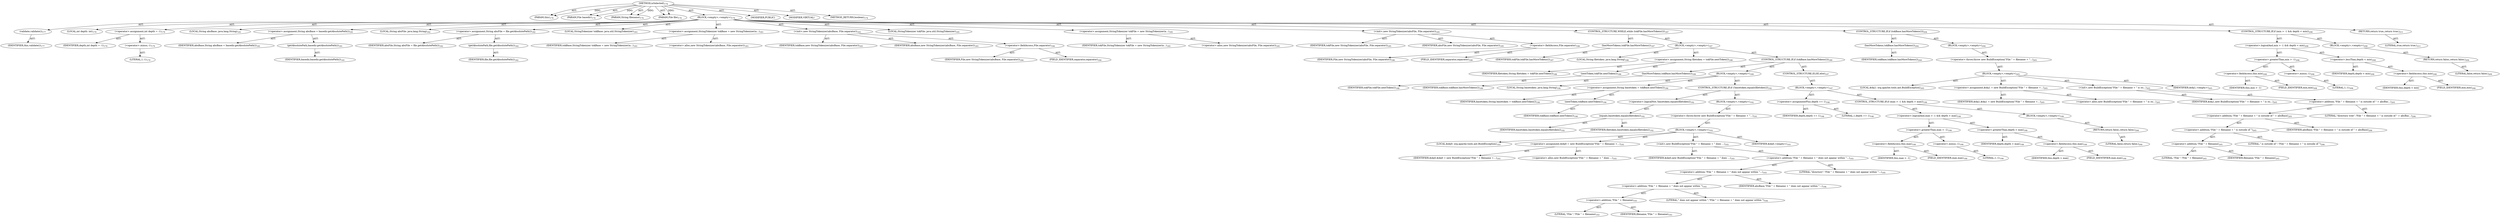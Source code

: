 digraph "isSelected" {  
"111669149702" [label = <(METHOD,isSelected)<SUB>174</SUB>> ]
"115964116996" [label = <(PARAM,this)<SUB>174</SUB>> ]
"115964117002" [label = <(PARAM,File basedir)<SUB>174</SUB>> ]
"115964117003" [label = <(PARAM,String filename)<SUB>174</SUB>> ]
"115964117004" [label = <(PARAM,File file)<SUB>174</SUB>> ]
"25769803794" [label = <(BLOCK,&lt;empty&gt;,&lt;empty&gt;)<SUB>174</SUB>> ]
"30064771138" [label = <(validate,validate())<SUB>177</SUB>> ]
"68719476745" [label = <(IDENTIFIER,this,validate())<SUB>177</SUB>> ]
"94489280515" [label = <(LOCAL,int depth: int)<SUB>179</SUB>> ]
"30064771139" [label = <(&lt;operator&gt;.assignment,int depth = -1)<SUB>179</SUB>> ]
"68719476787" [label = <(IDENTIFIER,depth,int depth = -1)<SUB>179</SUB>> ]
"30064771140" [label = <(&lt;operator&gt;.minus,-1)<SUB>179</SUB>> ]
"90194313232" [label = <(LITERAL,1,-1)<SUB>179</SUB>> ]
"94489280516" [label = <(LOCAL,String absBase: java.lang.String)<SUB>181</SUB>> ]
"30064771141" [label = <(&lt;operator&gt;.assignment,String absBase = basedir.getAbsolutePath())<SUB>181</SUB>> ]
"68719476788" [label = <(IDENTIFIER,absBase,String absBase = basedir.getAbsolutePath())<SUB>181</SUB>> ]
"30064771142" [label = <(getAbsolutePath,basedir.getAbsolutePath())<SUB>181</SUB>> ]
"68719476789" [label = <(IDENTIFIER,basedir,basedir.getAbsolutePath())<SUB>181</SUB>> ]
"94489280517" [label = <(LOCAL,String absFile: java.lang.String)<SUB>182</SUB>> ]
"30064771143" [label = <(&lt;operator&gt;.assignment,String absFile = file.getAbsolutePath())<SUB>182</SUB>> ]
"68719476790" [label = <(IDENTIFIER,absFile,String absFile = file.getAbsolutePath())<SUB>182</SUB>> ]
"30064771144" [label = <(getAbsolutePath,file.getAbsolutePath())<SUB>182</SUB>> ]
"68719476791" [label = <(IDENTIFIER,file,file.getAbsolutePath())<SUB>182</SUB>> ]
"94489280518" [label = <(LOCAL,StringTokenizer tokBase: java.util.StringTokenizer)<SUB>183</SUB>> ]
"30064771145" [label = <(&lt;operator&gt;.assignment,StringTokenizer tokBase = new StringTokenizer(a...)<SUB>183</SUB>> ]
"68719476792" [label = <(IDENTIFIER,tokBase,StringTokenizer tokBase = new StringTokenizer(a...)<SUB>183</SUB>> ]
"30064771146" [label = <(&lt;operator&gt;.alloc,new StringTokenizer(absBase, File.separator))<SUB>183</SUB>> ]
"30064771147" [label = <(&lt;init&gt;,new StringTokenizer(absBase, File.separator))<SUB>183</SUB>> ]
"68719476793" [label = <(IDENTIFIER,tokBase,new StringTokenizer(absBase, File.separator))<SUB>183</SUB>> ]
"68719476794" [label = <(IDENTIFIER,absBase,new StringTokenizer(absBase, File.separator))<SUB>183</SUB>> ]
"30064771148" [label = <(&lt;operator&gt;.fieldAccess,File.separator)<SUB>184</SUB>> ]
"68719476795" [label = <(IDENTIFIER,File,new StringTokenizer(absBase, File.separator))<SUB>184</SUB>> ]
"55834574862" [label = <(FIELD_IDENTIFIER,separator,separator)<SUB>184</SUB>> ]
"94489280519" [label = <(LOCAL,StringTokenizer tokFile: java.util.StringTokenizer)<SUB>185</SUB>> ]
"30064771149" [label = <(&lt;operator&gt;.assignment,StringTokenizer tokFile = new StringTokenizer(a...)<SUB>185</SUB>> ]
"68719476796" [label = <(IDENTIFIER,tokFile,StringTokenizer tokFile = new StringTokenizer(a...)<SUB>185</SUB>> ]
"30064771150" [label = <(&lt;operator&gt;.alloc,new StringTokenizer(absFile, File.separator))<SUB>185</SUB>> ]
"30064771151" [label = <(&lt;init&gt;,new StringTokenizer(absFile, File.separator))<SUB>185</SUB>> ]
"68719476797" [label = <(IDENTIFIER,tokFile,new StringTokenizer(absFile, File.separator))<SUB>185</SUB>> ]
"68719476798" [label = <(IDENTIFIER,absFile,new StringTokenizer(absFile, File.separator))<SUB>185</SUB>> ]
"30064771152" [label = <(&lt;operator&gt;.fieldAccess,File.separator)<SUB>186</SUB>> ]
"68719476799" [label = <(IDENTIFIER,File,new StringTokenizer(absFile, File.separator))<SUB>186</SUB>> ]
"55834574863" [label = <(FIELD_IDENTIFIER,separator,separator)<SUB>186</SUB>> ]
"47244640268" [label = <(CONTROL_STRUCTURE,WHILE,while (tokFile.hasMoreTokens()))<SUB>187</SUB>> ]
"30064771153" [label = <(hasMoreTokens,tokFile.hasMoreTokens())<SUB>187</SUB>> ]
"68719476800" [label = <(IDENTIFIER,tokFile,tokFile.hasMoreTokens())<SUB>187</SUB>> ]
"25769803795" [label = <(BLOCK,&lt;empty&gt;,&lt;empty&gt;)<SUB>187</SUB>> ]
"94489280520" [label = <(LOCAL,String filetoken: java.lang.String)<SUB>188</SUB>> ]
"30064771154" [label = <(&lt;operator&gt;.assignment,String filetoken = tokFile.nextToken())<SUB>188</SUB>> ]
"68719476801" [label = <(IDENTIFIER,filetoken,String filetoken = tokFile.nextToken())<SUB>188</SUB>> ]
"30064771155" [label = <(nextToken,tokFile.nextToken())<SUB>188</SUB>> ]
"68719476802" [label = <(IDENTIFIER,tokFile,tokFile.nextToken())<SUB>188</SUB>> ]
"47244640269" [label = <(CONTROL_STRUCTURE,IF,if (tokBase.hasMoreTokens()))<SUB>189</SUB>> ]
"30064771156" [label = <(hasMoreTokens,tokBase.hasMoreTokens())<SUB>189</SUB>> ]
"68719476803" [label = <(IDENTIFIER,tokBase,tokBase.hasMoreTokens())<SUB>189</SUB>> ]
"25769803796" [label = <(BLOCK,&lt;empty&gt;,&lt;empty&gt;)<SUB>189</SUB>> ]
"94489280521" [label = <(LOCAL,String basetoken: java.lang.String)<SUB>190</SUB>> ]
"30064771157" [label = <(&lt;operator&gt;.assignment,String basetoken = tokBase.nextToken())<SUB>190</SUB>> ]
"68719476804" [label = <(IDENTIFIER,basetoken,String basetoken = tokBase.nextToken())<SUB>190</SUB>> ]
"30064771158" [label = <(nextToken,tokBase.nextToken())<SUB>190</SUB>> ]
"68719476805" [label = <(IDENTIFIER,tokBase,tokBase.nextToken())<SUB>190</SUB>> ]
"47244640270" [label = <(CONTROL_STRUCTURE,IF,if (!basetoken.equals(filetoken)))<SUB>192</SUB>> ]
"30064771159" [label = <(&lt;operator&gt;.logicalNot,!basetoken.equals(filetoken))<SUB>192</SUB>> ]
"30064771160" [label = <(equals,basetoken.equals(filetoken))<SUB>192</SUB>> ]
"68719476806" [label = <(IDENTIFIER,basetoken,basetoken.equals(filetoken))<SUB>192</SUB>> ]
"68719476807" [label = <(IDENTIFIER,filetoken,basetoken.equals(filetoken))<SUB>192</SUB>> ]
"25769803797" [label = <(BLOCK,&lt;empty&gt;,&lt;empty&gt;)<SUB>192</SUB>> ]
"30064771161" [label = <(&lt;operator&gt;.throw,throw new BuildException(&quot;File &quot; + filename + &quot;...)<SUB>193</SUB>> ]
"25769803798" [label = <(BLOCK,&lt;empty&gt;,&lt;empty&gt;)<SUB>193</SUB>> ]
"94489280522" [label = <(LOCAL,$obj0: org.apache.tools.ant.BuildException)<SUB>193</SUB>> ]
"30064771162" [label = <(&lt;operator&gt;.assignment,$obj0 = new BuildException(&quot;File &quot; + filename +...)<SUB>193</SUB>> ]
"68719476808" [label = <(IDENTIFIER,$obj0,$obj0 = new BuildException(&quot;File &quot; + filename +...)<SUB>193</SUB>> ]
"30064771163" [label = <(&lt;operator&gt;.alloc,new BuildException(&quot;File &quot; + filename + &quot; does ...)<SUB>193</SUB>> ]
"30064771164" [label = <(&lt;init&gt;,new BuildException(&quot;File &quot; + filename + &quot; does ...)<SUB>193</SUB>> ]
"68719476809" [label = <(IDENTIFIER,$obj0,new BuildException(&quot;File &quot; + filename + &quot; does ...)<SUB>193</SUB>> ]
"30064771165" [label = <(&lt;operator&gt;.addition,&quot;File &quot; + filename + &quot; does not appear within &quot;...)<SUB>193</SUB>> ]
"30064771166" [label = <(&lt;operator&gt;.addition,&quot;File &quot; + filename + &quot; does not appear within &quot;...)<SUB>193</SUB>> ]
"30064771167" [label = <(&lt;operator&gt;.addition,&quot;File &quot; + filename + &quot; does not appear within &quot;)<SUB>193</SUB>> ]
"30064771168" [label = <(&lt;operator&gt;.addition,&quot;File &quot; + filename)<SUB>193</SUB>> ]
"90194313233" [label = <(LITERAL,&quot;File &quot;,&quot;File &quot; + filename)<SUB>193</SUB>> ]
"68719476810" [label = <(IDENTIFIER,filename,&quot;File &quot; + filename)<SUB>193</SUB>> ]
"90194313234" [label = <(LITERAL,&quot; does not appear within &quot;,&quot;File &quot; + filename + &quot; does not appear within &quot;)<SUB>194</SUB>> ]
"68719476811" [label = <(IDENTIFIER,absBase,&quot;File &quot; + filename + &quot; does not appear within &quot;...)<SUB>194</SUB>> ]
"90194313235" [label = <(LITERAL,&quot;directory&quot;,&quot;File &quot; + filename + &quot; does not appear within &quot;...)<SUB>195</SUB>> ]
"68719476812" [label = <(IDENTIFIER,$obj0,&lt;empty&gt;)<SUB>193</SUB>> ]
"47244640271" [label = <(CONTROL_STRUCTURE,ELSE,else)<SUB>197</SUB>> ]
"25769803799" [label = <(BLOCK,&lt;empty&gt;,&lt;empty&gt;)<SUB>197</SUB>> ]
"30064771169" [label = <(&lt;operator&gt;.assignmentPlus,depth += 1)<SUB>198</SUB>> ]
"68719476813" [label = <(IDENTIFIER,depth,depth += 1)<SUB>198</SUB>> ]
"90194313236" [label = <(LITERAL,1,depth += 1)<SUB>198</SUB>> ]
"47244640272" [label = <(CONTROL_STRUCTURE,IF,if (max &gt; -1 &amp;&amp; depth &gt; max))<SUB>199</SUB>> ]
"30064771170" [label = <(&lt;operator&gt;.logicalAnd,max &gt; -1 &amp;&amp; depth &gt; max)<SUB>199</SUB>> ]
"30064771171" [label = <(&lt;operator&gt;.greaterThan,max &gt; -1)<SUB>199</SUB>> ]
"30064771172" [label = <(&lt;operator&gt;.fieldAccess,this.max)<SUB>199</SUB>> ]
"68719476814" [label = <(IDENTIFIER,this,max &gt; -1)> ]
"55834574864" [label = <(FIELD_IDENTIFIER,max,max)<SUB>199</SUB>> ]
"30064771173" [label = <(&lt;operator&gt;.minus,-1)<SUB>199</SUB>> ]
"90194313237" [label = <(LITERAL,1,-1)<SUB>199</SUB>> ]
"30064771174" [label = <(&lt;operator&gt;.greaterThan,depth &gt; max)<SUB>199</SUB>> ]
"68719476815" [label = <(IDENTIFIER,depth,depth &gt; max)<SUB>199</SUB>> ]
"30064771175" [label = <(&lt;operator&gt;.fieldAccess,this.max)<SUB>199</SUB>> ]
"68719476816" [label = <(IDENTIFIER,this,depth &gt; max)> ]
"55834574865" [label = <(FIELD_IDENTIFIER,max,max)<SUB>199</SUB>> ]
"25769803800" [label = <(BLOCK,&lt;empty&gt;,&lt;empty&gt;)<SUB>199</SUB>> ]
"146028888065" [label = <(RETURN,return false;,return false;)<SUB>200</SUB>> ]
"90194313238" [label = <(LITERAL,false,return false;)<SUB>200</SUB>> ]
"47244640273" [label = <(CONTROL_STRUCTURE,IF,if (tokBase.hasMoreTokens()))<SUB>204</SUB>> ]
"30064771176" [label = <(hasMoreTokens,tokBase.hasMoreTokens())<SUB>204</SUB>> ]
"68719476817" [label = <(IDENTIFIER,tokBase,tokBase.hasMoreTokens())<SUB>204</SUB>> ]
"25769803801" [label = <(BLOCK,&lt;empty&gt;,&lt;empty&gt;)<SUB>204</SUB>> ]
"30064771177" [label = <(&lt;operator&gt;.throw,throw new BuildException(&quot;File &quot; + filename + &quot;...)<SUB>205</SUB>> ]
"25769803802" [label = <(BLOCK,&lt;empty&gt;,&lt;empty&gt;)<SUB>205</SUB>> ]
"94489280523" [label = <(LOCAL,$obj1: org.apache.tools.ant.BuildException)<SUB>205</SUB>> ]
"30064771178" [label = <(&lt;operator&gt;.assignment,$obj1 = new BuildException(&quot;File &quot; + filename +...)<SUB>205</SUB>> ]
"68719476818" [label = <(IDENTIFIER,$obj1,$obj1 = new BuildException(&quot;File &quot; + filename +...)<SUB>205</SUB>> ]
"30064771179" [label = <(&lt;operator&gt;.alloc,new BuildException(&quot;File &quot; + filename + &quot; is ou...)<SUB>205</SUB>> ]
"30064771180" [label = <(&lt;init&gt;,new BuildException(&quot;File &quot; + filename + &quot; is ou...)<SUB>205</SUB>> ]
"68719476819" [label = <(IDENTIFIER,$obj1,new BuildException(&quot;File &quot; + filename + &quot; is ou...)<SUB>205</SUB>> ]
"30064771181" [label = <(&lt;operator&gt;.addition,&quot;File &quot; + filename + &quot; is outside of &quot; + absBas...)<SUB>205</SUB>> ]
"30064771182" [label = <(&lt;operator&gt;.addition,&quot;File &quot; + filename + &quot; is outside of &quot; + absBase)<SUB>205</SUB>> ]
"30064771183" [label = <(&lt;operator&gt;.addition,&quot;File &quot; + filename + &quot; is outside of &quot;)<SUB>205</SUB>> ]
"30064771184" [label = <(&lt;operator&gt;.addition,&quot;File &quot; + filename)<SUB>205</SUB>> ]
"90194313239" [label = <(LITERAL,&quot;File &quot;,&quot;File &quot; + filename)<SUB>205</SUB>> ]
"68719476820" [label = <(IDENTIFIER,filename,&quot;File &quot; + filename)<SUB>205</SUB>> ]
"90194313240" [label = <(LITERAL,&quot; is outside of &quot;,&quot;File &quot; + filename + &quot; is outside of &quot;)<SUB>206</SUB>> ]
"68719476821" [label = <(IDENTIFIER,absBase,&quot;File &quot; + filename + &quot; is outside of &quot; + absBase)<SUB>206</SUB>> ]
"90194313241" [label = <(LITERAL,&quot;directory tree&quot;,&quot;File &quot; + filename + &quot; is outside of &quot; + absBas...)<SUB>206</SUB>> ]
"68719476822" [label = <(IDENTIFIER,$obj1,&lt;empty&gt;)<SUB>205</SUB>> ]
"47244640274" [label = <(CONTROL_STRUCTURE,IF,if (min &gt; -1 &amp;&amp; depth &lt; min))<SUB>208</SUB>> ]
"30064771185" [label = <(&lt;operator&gt;.logicalAnd,min &gt; -1 &amp;&amp; depth &lt; min)<SUB>208</SUB>> ]
"30064771186" [label = <(&lt;operator&gt;.greaterThan,min &gt; -1)<SUB>208</SUB>> ]
"30064771187" [label = <(&lt;operator&gt;.fieldAccess,this.min)<SUB>208</SUB>> ]
"68719476823" [label = <(IDENTIFIER,this,min &gt; -1)> ]
"55834574866" [label = <(FIELD_IDENTIFIER,min,min)<SUB>208</SUB>> ]
"30064771188" [label = <(&lt;operator&gt;.minus,-1)<SUB>208</SUB>> ]
"90194313242" [label = <(LITERAL,1,-1)<SUB>208</SUB>> ]
"30064771189" [label = <(&lt;operator&gt;.lessThan,depth &lt; min)<SUB>208</SUB>> ]
"68719476824" [label = <(IDENTIFIER,depth,depth &lt; min)<SUB>208</SUB>> ]
"30064771190" [label = <(&lt;operator&gt;.fieldAccess,this.min)<SUB>208</SUB>> ]
"68719476825" [label = <(IDENTIFIER,this,depth &lt; min)> ]
"55834574867" [label = <(FIELD_IDENTIFIER,min,min)<SUB>208</SUB>> ]
"25769803803" [label = <(BLOCK,&lt;empty&gt;,&lt;empty&gt;)<SUB>208</SUB>> ]
"146028888066" [label = <(RETURN,return false;,return false;)<SUB>209</SUB>> ]
"90194313243" [label = <(LITERAL,false,return false;)<SUB>209</SUB>> ]
"146028888067" [label = <(RETURN,return true;,return true;)<SUB>211</SUB>> ]
"90194313244" [label = <(LITERAL,true,return true;)<SUB>211</SUB>> ]
"133143986194" [label = <(MODIFIER,PUBLIC)> ]
"133143986195" [label = <(MODIFIER,VIRTUAL)> ]
"128849018886" [label = <(METHOD_RETURN,boolean)<SUB>174</SUB>> ]
  "111669149702" -> "115964116996"  [ label = "AST: "] 
  "111669149702" -> "115964117002"  [ label = "AST: "] 
  "111669149702" -> "115964117003"  [ label = "AST: "] 
  "111669149702" -> "115964117004"  [ label = "AST: "] 
  "111669149702" -> "25769803794"  [ label = "AST: "] 
  "111669149702" -> "133143986194"  [ label = "AST: "] 
  "111669149702" -> "133143986195"  [ label = "AST: "] 
  "111669149702" -> "128849018886"  [ label = "AST: "] 
  "25769803794" -> "30064771138"  [ label = "AST: "] 
  "25769803794" -> "94489280515"  [ label = "AST: "] 
  "25769803794" -> "30064771139"  [ label = "AST: "] 
  "25769803794" -> "94489280516"  [ label = "AST: "] 
  "25769803794" -> "30064771141"  [ label = "AST: "] 
  "25769803794" -> "94489280517"  [ label = "AST: "] 
  "25769803794" -> "30064771143"  [ label = "AST: "] 
  "25769803794" -> "94489280518"  [ label = "AST: "] 
  "25769803794" -> "30064771145"  [ label = "AST: "] 
  "25769803794" -> "30064771147"  [ label = "AST: "] 
  "25769803794" -> "94489280519"  [ label = "AST: "] 
  "25769803794" -> "30064771149"  [ label = "AST: "] 
  "25769803794" -> "30064771151"  [ label = "AST: "] 
  "25769803794" -> "47244640268"  [ label = "AST: "] 
  "25769803794" -> "47244640273"  [ label = "AST: "] 
  "25769803794" -> "47244640274"  [ label = "AST: "] 
  "25769803794" -> "146028888067"  [ label = "AST: "] 
  "30064771138" -> "68719476745"  [ label = "AST: "] 
  "30064771139" -> "68719476787"  [ label = "AST: "] 
  "30064771139" -> "30064771140"  [ label = "AST: "] 
  "30064771140" -> "90194313232"  [ label = "AST: "] 
  "30064771141" -> "68719476788"  [ label = "AST: "] 
  "30064771141" -> "30064771142"  [ label = "AST: "] 
  "30064771142" -> "68719476789"  [ label = "AST: "] 
  "30064771143" -> "68719476790"  [ label = "AST: "] 
  "30064771143" -> "30064771144"  [ label = "AST: "] 
  "30064771144" -> "68719476791"  [ label = "AST: "] 
  "30064771145" -> "68719476792"  [ label = "AST: "] 
  "30064771145" -> "30064771146"  [ label = "AST: "] 
  "30064771147" -> "68719476793"  [ label = "AST: "] 
  "30064771147" -> "68719476794"  [ label = "AST: "] 
  "30064771147" -> "30064771148"  [ label = "AST: "] 
  "30064771148" -> "68719476795"  [ label = "AST: "] 
  "30064771148" -> "55834574862"  [ label = "AST: "] 
  "30064771149" -> "68719476796"  [ label = "AST: "] 
  "30064771149" -> "30064771150"  [ label = "AST: "] 
  "30064771151" -> "68719476797"  [ label = "AST: "] 
  "30064771151" -> "68719476798"  [ label = "AST: "] 
  "30064771151" -> "30064771152"  [ label = "AST: "] 
  "30064771152" -> "68719476799"  [ label = "AST: "] 
  "30064771152" -> "55834574863"  [ label = "AST: "] 
  "47244640268" -> "30064771153"  [ label = "AST: "] 
  "47244640268" -> "25769803795"  [ label = "AST: "] 
  "30064771153" -> "68719476800"  [ label = "AST: "] 
  "25769803795" -> "94489280520"  [ label = "AST: "] 
  "25769803795" -> "30064771154"  [ label = "AST: "] 
  "25769803795" -> "47244640269"  [ label = "AST: "] 
  "30064771154" -> "68719476801"  [ label = "AST: "] 
  "30064771154" -> "30064771155"  [ label = "AST: "] 
  "30064771155" -> "68719476802"  [ label = "AST: "] 
  "47244640269" -> "30064771156"  [ label = "AST: "] 
  "47244640269" -> "25769803796"  [ label = "AST: "] 
  "47244640269" -> "47244640271"  [ label = "AST: "] 
  "30064771156" -> "68719476803"  [ label = "AST: "] 
  "25769803796" -> "94489280521"  [ label = "AST: "] 
  "25769803796" -> "30064771157"  [ label = "AST: "] 
  "25769803796" -> "47244640270"  [ label = "AST: "] 
  "30064771157" -> "68719476804"  [ label = "AST: "] 
  "30064771157" -> "30064771158"  [ label = "AST: "] 
  "30064771158" -> "68719476805"  [ label = "AST: "] 
  "47244640270" -> "30064771159"  [ label = "AST: "] 
  "47244640270" -> "25769803797"  [ label = "AST: "] 
  "30064771159" -> "30064771160"  [ label = "AST: "] 
  "30064771160" -> "68719476806"  [ label = "AST: "] 
  "30064771160" -> "68719476807"  [ label = "AST: "] 
  "25769803797" -> "30064771161"  [ label = "AST: "] 
  "30064771161" -> "25769803798"  [ label = "AST: "] 
  "25769803798" -> "94489280522"  [ label = "AST: "] 
  "25769803798" -> "30064771162"  [ label = "AST: "] 
  "25769803798" -> "30064771164"  [ label = "AST: "] 
  "25769803798" -> "68719476812"  [ label = "AST: "] 
  "30064771162" -> "68719476808"  [ label = "AST: "] 
  "30064771162" -> "30064771163"  [ label = "AST: "] 
  "30064771164" -> "68719476809"  [ label = "AST: "] 
  "30064771164" -> "30064771165"  [ label = "AST: "] 
  "30064771165" -> "30064771166"  [ label = "AST: "] 
  "30064771165" -> "90194313235"  [ label = "AST: "] 
  "30064771166" -> "30064771167"  [ label = "AST: "] 
  "30064771166" -> "68719476811"  [ label = "AST: "] 
  "30064771167" -> "30064771168"  [ label = "AST: "] 
  "30064771167" -> "90194313234"  [ label = "AST: "] 
  "30064771168" -> "90194313233"  [ label = "AST: "] 
  "30064771168" -> "68719476810"  [ label = "AST: "] 
  "47244640271" -> "25769803799"  [ label = "AST: "] 
  "25769803799" -> "30064771169"  [ label = "AST: "] 
  "25769803799" -> "47244640272"  [ label = "AST: "] 
  "30064771169" -> "68719476813"  [ label = "AST: "] 
  "30064771169" -> "90194313236"  [ label = "AST: "] 
  "47244640272" -> "30064771170"  [ label = "AST: "] 
  "47244640272" -> "25769803800"  [ label = "AST: "] 
  "30064771170" -> "30064771171"  [ label = "AST: "] 
  "30064771170" -> "30064771174"  [ label = "AST: "] 
  "30064771171" -> "30064771172"  [ label = "AST: "] 
  "30064771171" -> "30064771173"  [ label = "AST: "] 
  "30064771172" -> "68719476814"  [ label = "AST: "] 
  "30064771172" -> "55834574864"  [ label = "AST: "] 
  "30064771173" -> "90194313237"  [ label = "AST: "] 
  "30064771174" -> "68719476815"  [ label = "AST: "] 
  "30064771174" -> "30064771175"  [ label = "AST: "] 
  "30064771175" -> "68719476816"  [ label = "AST: "] 
  "30064771175" -> "55834574865"  [ label = "AST: "] 
  "25769803800" -> "146028888065"  [ label = "AST: "] 
  "146028888065" -> "90194313238"  [ label = "AST: "] 
  "47244640273" -> "30064771176"  [ label = "AST: "] 
  "47244640273" -> "25769803801"  [ label = "AST: "] 
  "30064771176" -> "68719476817"  [ label = "AST: "] 
  "25769803801" -> "30064771177"  [ label = "AST: "] 
  "30064771177" -> "25769803802"  [ label = "AST: "] 
  "25769803802" -> "94489280523"  [ label = "AST: "] 
  "25769803802" -> "30064771178"  [ label = "AST: "] 
  "25769803802" -> "30064771180"  [ label = "AST: "] 
  "25769803802" -> "68719476822"  [ label = "AST: "] 
  "30064771178" -> "68719476818"  [ label = "AST: "] 
  "30064771178" -> "30064771179"  [ label = "AST: "] 
  "30064771180" -> "68719476819"  [ label = "AST: "] 
  "30064771180" -> "30064771181"  [ label = "AST: "] 
  "30064771181" -> "30064771182"  [ label = "AST: "] 
  "30064771181" -> "90194313241"  [ label = "AST: "] 
  "30064771182" -> "30064771183"  [ label = "AST: "] 
  "30064771182" -> "68719476821"  [ label = "AST: "] 
  "30064771183" -> "30064771184"  [ label = "AST: "] 
  "30064771183" -> "90194313240"  [ label = "AST: "] 
  "30064771184" -> "90194313239"  [ label = "AST: "] 
  "30064771184" -> "68719476820"  [ label = "AST: "] 
  "47244640274" -> "30064771185"  [ label = "AST: "] 
  "47244640274" -> "25769803803"  [ label = "AST: "] 
  "30064771185" -> "30064771186"  [ label = "AST: "] 
  "30064771185" -> "30064771189"  [ label = "AST: "] 
  "30064771186" -> "30064771187"  [ label = "AST: "] 
  "30064771186" -> "30064771188"  [ label = "AST: "] 
  "30064771187" -> "68719476823"  [ label = "AST: "] 
  "30064771187" -> "55834574866"  [ label = "AST: "] 
  "30064771188" -> "90194313242"  [ label = "AST: "] 
  "30064771189" -> "68719476824"  [ label = "AST: "] 
  "30064771189" -> "30064771190"  [ label = "AST: "] 
  "30064771190" -> "68719476825"  [ label = "AST: "] 
  "30064771190" -> "55834574867"  [ label = "AST: "] 
  "25769803803" -> "146028888066"  [ label = "AST: "] 
  "146028888066" -> "90194313243"  [ label = "AST: "] 
  "146028888067" -> "90194313244"  [ label = "AST: "] 
  "111669149702" -> "115964116996"  [ label = "DDG: "] 
  "111669149702" -> "115964117002"  [ label = "DDG: "] 
  "111669149702" -> "115964117003"  [ label = "DDG: "] 
  "111669149702" -> "115964117004"  [ label = "DDG: "] 
}
